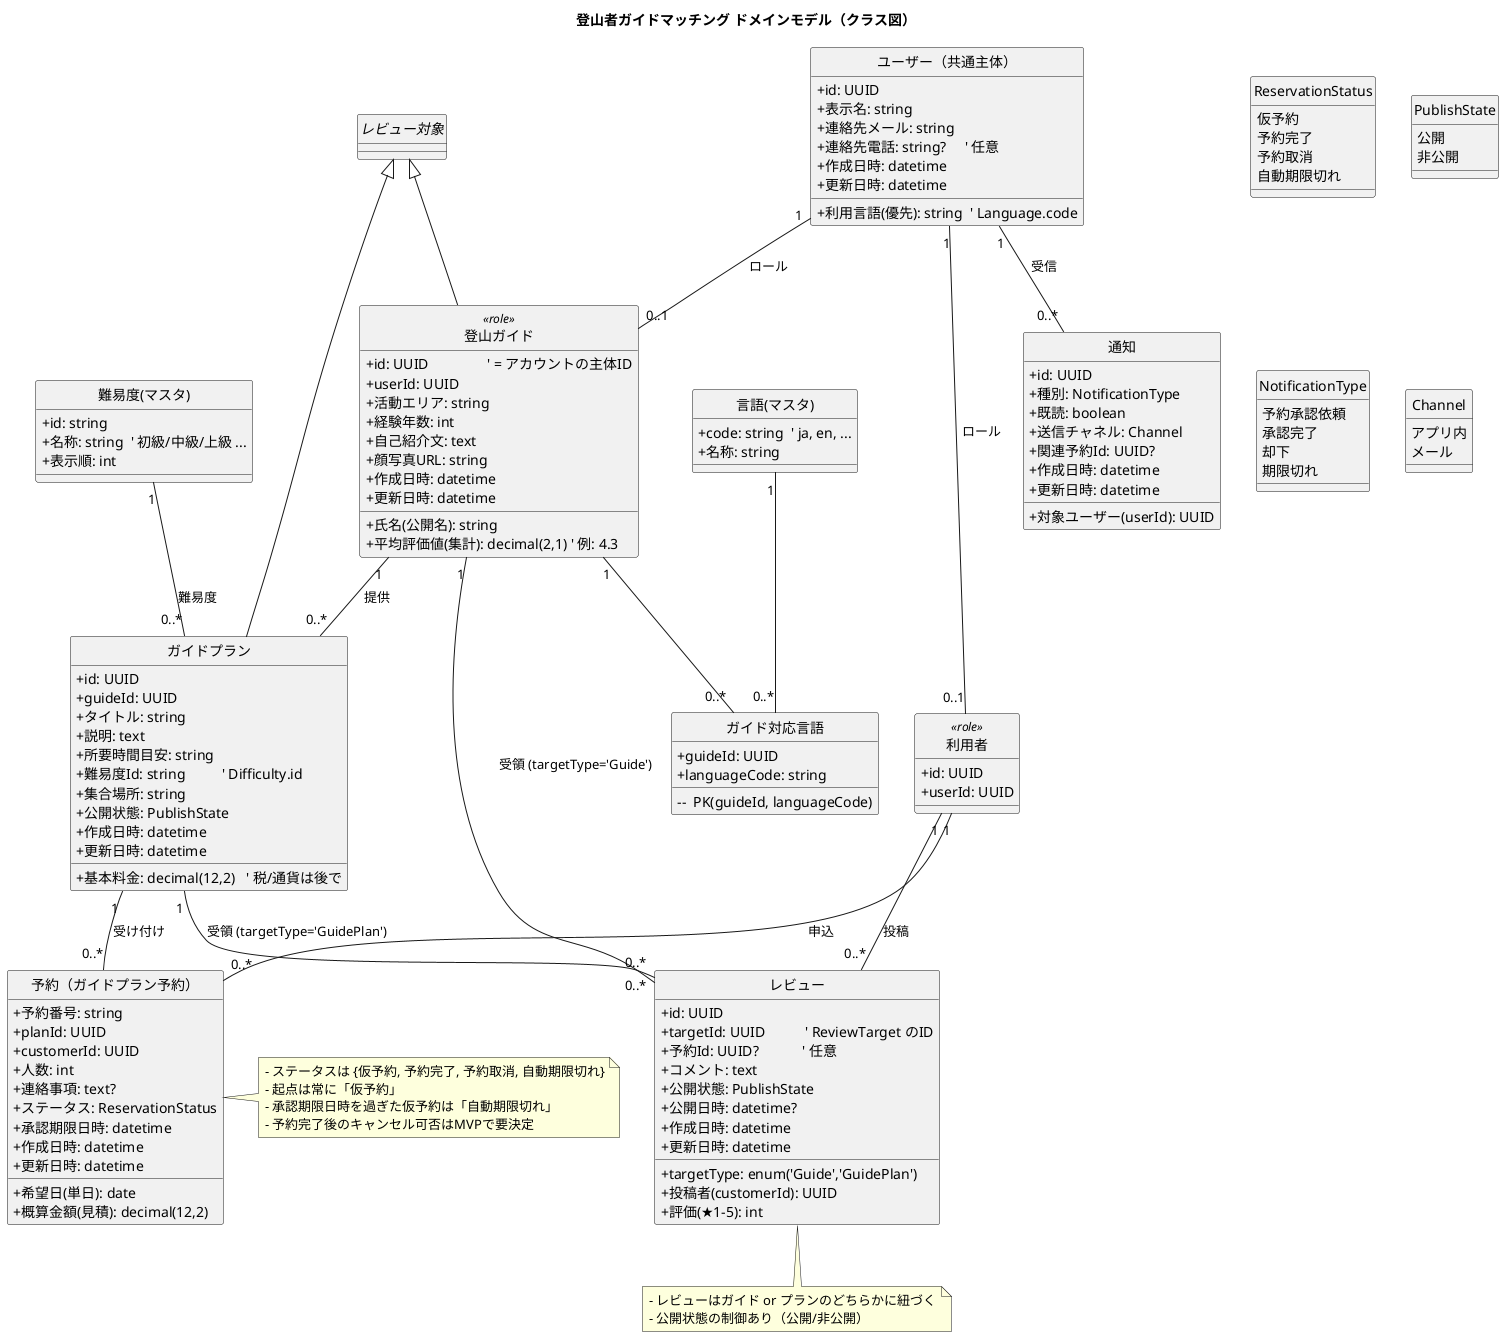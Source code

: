 @startuml 登山者ガイドマッチングドメインモデル
skinparam classAttributeIconSize 0
hide circle
title 登山者ガイドマッチング ドメインモデル（クラス図）

' ====== マスタ・列挙 ======
enum ReservationStatus {
  仮予約
  予約完了
  予約取消
  自動期限切れ
}

enum PublishState {
  公開
  非公開
}

class "難易度(マスタ)" as Difficulty {
  +id: string
  +名称: string  ' 初級/中級/上級 ...
  +表示順: int
}

class "言語(マスタ)" as Language {
  +code: string  ' ja, en, ...
  +名称: string
}

' ====== 共通主体とロール ======
class "ユーザー（共通主体）" as User {
  +id: UUID
  +表示名: string
  +連絡先メール: string
  +利用言語(優先): string  ' Language.code
  +連絡先電話: string?     ' 任意
  +作成日時: datetime
  +更新日時: datetime
}

class "利用者" as Customer <<role>> {
  +id: UUID
  +userId: UUID
}

class "登山ガイド" as Guide <<role>> {
  +id: UUID                ' = アカウントの主体ID
  +userId: UUID
  +氏名(公開名): string
  +活動エリア: string
  +経験年数: int
  +自己紹介文: text
  +顔写真URL: string
  +平均評価値(集計): decimal(2,1) ' 例: 4.3
  +作成日時: datetime
  +更新日時: datetime
}

' ガイド対応言語（多対多）
class "ガイド対応言語" as GuideLanguage {
  +guideId: UUID
  +languageCode: string
  --  PK(guideId, languageCode)
}

' ====== ガイドプラン ======
class "ガイドプラン" as GuidePlan {
  +id: UUID
  +guideId: UUID
  +タイトル: string
  +説明: text
  +所要時間目安: string
  +基本料金: decimal(12,2)   ' 税/通貨は後で
  +難易度Id: string          ' Difficulty.id
  +集合場所: string
  +公開状態: PublishState
  +作成日時: datetime
  +更新日時: datetime
}

' ====== 予約 ======
class "予約（ガイドプラン予約）" as Reservation {
  +予約番号: string
  +planId: UUID
  +customerId: UUID
  +希望日(単日): date
  +人数: int
  +概算金額(見積): decimal(12,2)
  +連絡事項: text?
  +ステータス: ReservationStatus
  +承認期限日時: datetime
  +作成日時: datetime
  +更新日時: datetime
}

' ====== レビュー ======
abstract class "レビュー対象" as ReviewTarget
Guide -up-|> ReviewTarget
GuidePlan -up-|> ReviewTarget

class "レビュー" as Review {
  +id: UUID
  +targetType: enum('Guide','GuidePlan')
  +targetId: UUID           ' ReviewTarget のID
  +投稿者(customerId): UUID
  +予約Id: UUID?            ' 任意
  +評価(★1–5): int
  +コメント: text
  +公開状態: PublishState
  +公開日時: datetime?
  +作成日時: datetime
  +更新日時: datetime
}

' ====== 通知 ======
enum NotificationType {
  予約承認依頼
  承認完了
  却下
  期限切れ
}

enum Channel {
  アプリ内
  メール
}

class "通知" as Notification {
  +id: UUID
  +対象ユーザー(userId): UUID
  +種別: NotificationType
  +既読: boolean
  +送信チャネル: Channel
  +関連予約Id: UUID?
  +作成日時: datetime
  +更新日時: datetime
}

' ====== 関係（リレーション） ======
User "1" -- "0..1" Customer : ロール
User "1" -- "0..1" Guide : ロール

Guide "1" -- "0..*" GuidePlan : 提供
GuidePlan "1" -- "0..*" Reservation : 受け付け
Customer "1" -- "0..*" Reservation : 申込

Guide "1" -- "0..*" Review : 受領 (targetType='Guide')
GuidePlan "1" -- "0..*" Review : 受領 (targetType='GuidePlan')
Customer "1" -- "0..*" Review : 投稿

User "1" -- "0..*" Notification : 受信

Language "1" -- "0..*" GuideLanguage
Guide "1" -- "0..*" GuideLanguage

Difficulty "1" -- "0..*" GuidePlan : 難易度

' ====== 重要ビジネスルール（メモ） ======
note right of Reservation
- ステータスは {仮予約, 予約完了, 予約取消, 自動期限切れ}
- 起点は常に「仮予約」
- 承認期限日時を過ぎた仮予約は「自動期限切れ」
- 予約完了後のキャンセル可否はMVPで要決定
end note

note bottom of Review
- レビューはガイド or プランのどちらかに紐づく
- 公開状態の制御あり（公開/非公開）
end note
@enduml
